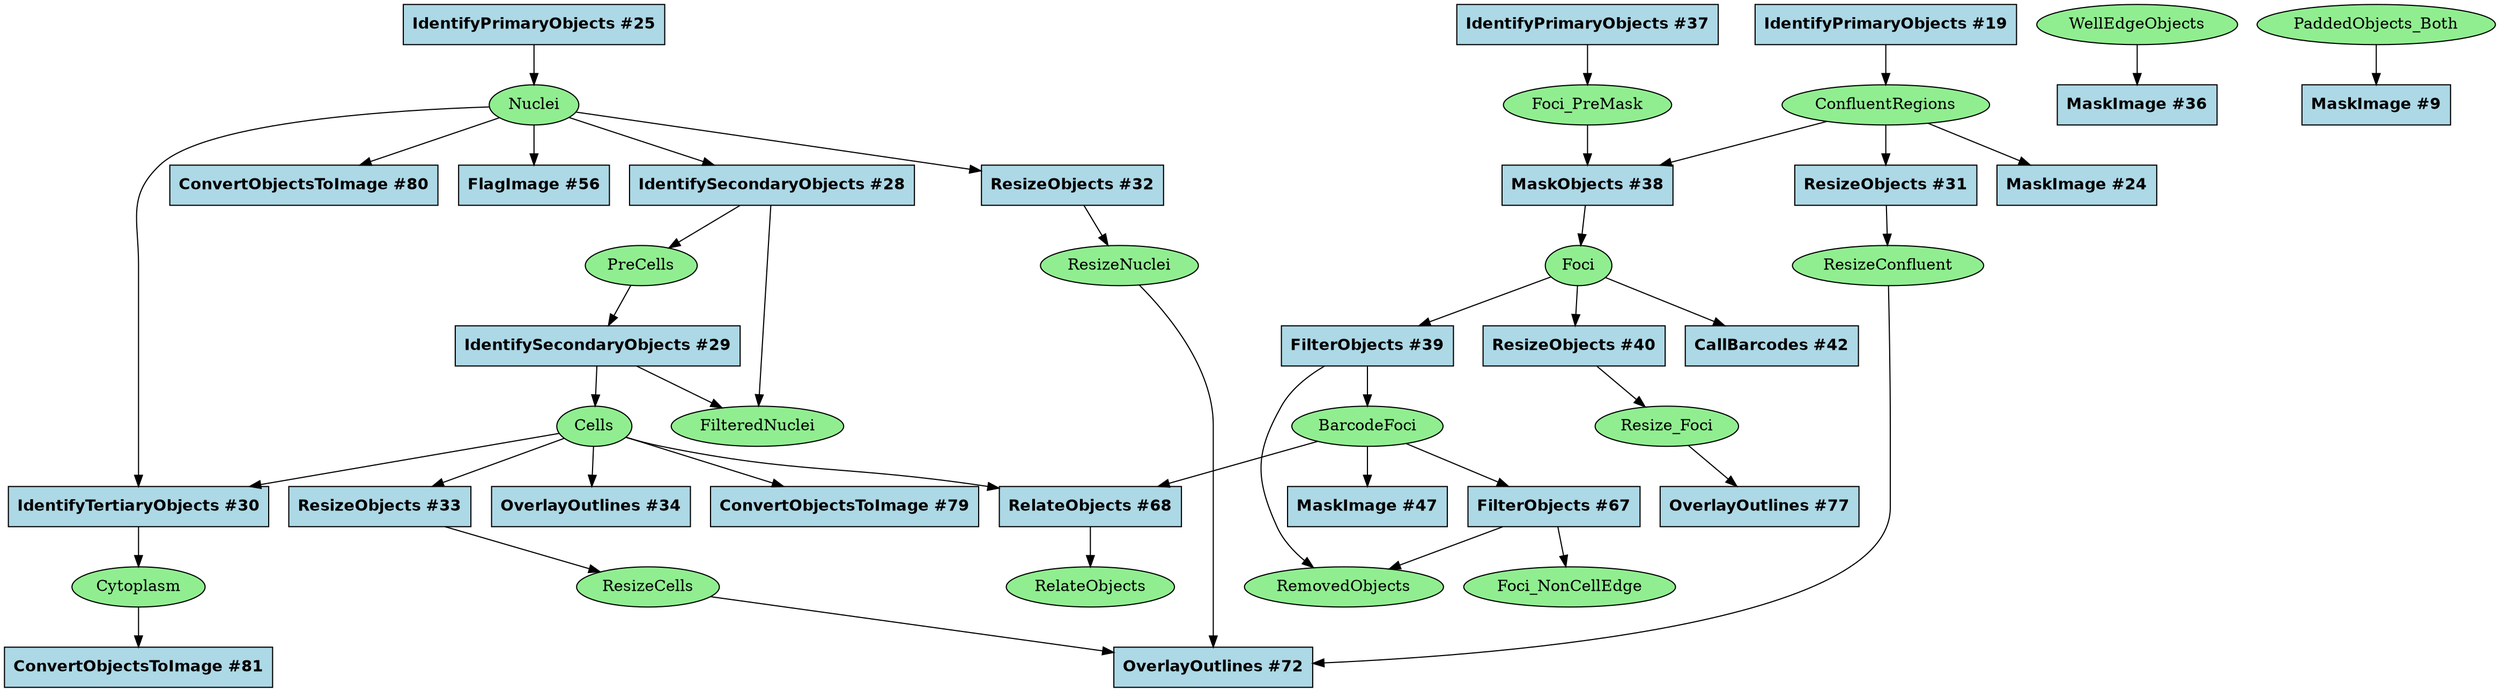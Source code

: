 strict digraph {
CallBarcodes_c61ef22d [type=module, label="CallBarcodes #42", module_name=CallBarcodes, module_num=42, original_num=42, stable_id="CallBarcodes_c61ef22d", enabled=True, shape=box, style=filled, fillcolor=lightblue, fontname="Helvetica-Bold"];
ConvertObjectsToImage_3d76eed3 [type=module, label="ConvertObjectsToImage #80", module_name=ConvertObjectsToImage, module_num=80, original_num=80, stable_id="ConvertObjectsToImage_3d76eed3", enabled=True, shape=box, style=filled, fillcolor=lightblue, fontname="Helvetica-Bold"];
ConvertObjectsToImage_8e990b98 [type=module, label="ConvertObjectsToImage #79", module_name=ConvertObjectsToImage, module_num=79, original_num=79, stable_id="ConvertObjectsToImage_8e990b98", enabled=True, shape=box, style=filled, fillcolor=lightblue, fontname="Helvetica-Bold"];
ConvertObjectsToImage_98e15c07 [type=module, label="ConvertObjectsToImage #81", module_name=ConvertObjectsToImage, module_num=81, original_num=81, stable_id="ConvertObjectsToImage_98e15c07", enabled=True, shape=box, style=filled, fillcolor=lightblue, fontname="Helvetica-Bold"];
FilterObjects_a0d8b12f [type=module, label="FilterObjects #39", module_name=FilterObjects, module_num=39, original_num=39, stable_id="FilterObjects_a0d8b12f", enabled=True, shape=box, style=filled, fillcolor=lightblue, fontname="Helvetica-Bold"];
FilterObjects_e8d31de3 [type=module, label="FilterObjects #67", module_name=FilterObjects, module_num=67, original_num=67, stable_id="FilterObjects_e8d31de3", enabled=True, shape=box, style=filled, fillcolor=lightblue, fontname="Helvetica-Bold"];
FlagImage_3d76eed3 [type=module, label="FlagImage #56", module_name=FlagImage, module_num=56, original_num=56, stable_id="FlagImage_3d76eed3", enabled=True, shape=box, style=filled, fillcolor=lightblue, fontname="Helvetica-Bold"];
IdentifyPrimaryObjects_5cbd9856 [type=module, label="IdentifyPrimaryObjects #19", module_name=IdentifyPrimaryObjects, module_num=19, original_num=19, stable_id="IdentifyPrimaryObjects_5cbd9856", enabled=True, shape=box, style=filled, fillcolor=lightblue, fontname="Helvetica-Bold"];
IdentifyPrimaryObjects_cb7e1584 [type=module, label="IdentifyPrimaryObjects #25", module_name=IdentifyPrimaryObjects, module_num=25, original_num=25, stable_id="IdentifyPrimaryObjects_cb7e1584", enabled=True, shape=box, style=filled, fillcolor=lightblue, fontname="Helvetica-Bold"];
IdentifyPrimaryObjects_f6d37c0e [type=module, label="IdentifyPrimaryObjects #37", module_name=IdentifyPrimaryObjects, module_num=37, original_num=37, stable_id="IdentifyPrimaryObjects_f6d37c0e", enabled=True, shape=box, style=filled, fillcolor=lightblue, fontname="Helvetica-Bold"];
IdentifySecondaryObjects_64bedf06 [type=module, label="IdentifySecondaryObjects #28", module_name=IdentifySecondaryObjects, module_num=28, original_num=28, stable_id="IdentifySecondaryObjects_64bedf06", enabled=True, shape=box, style=filled, fillcolor=lightblue, fontname="Helvetica-Bold"];
IdentifySecondaryObjects_f7997a94 [type=module, label="IdentifySecondaryObjects #29", module_name=IdentifySecondaryObjects, module_num=29, original_num=29, stable_id="IdentifySecondaryObjects_f7997a94", enabled=True, shape=box, style=filled, fillcolor=lightblue, fontname="Helvetica-Bold"];
IdentifyTertiaryObjects_ac7b69a9 [type=module, label="IdentifyTertiaryObjects #30", module_name=IdentifyTertiaryObjects, module_num=30, original_num=30, stable_id="IdentifyTertiaryObjects_ac7b69a9", enabled=True, shape=box, style=filled, fillcolor=lightblue, fontname="Helvetica-Bold"];
MaskImage_3b869275 [type=module, label="MaskImage #36", module_name=MaskImage, module_num=36, original_num=36, stable_id="MaskImage_3b869275", enabled=True, shape=box, style=filled, fillcolor=lightblue, fontname="Helvetica-Bold"];
MaskImage_3d4c889a [type=module, label="MaskImage #47", module_name=MaskImage, module_num=47, original_num=47, stable_id="MaskImage_3d4c889a", enabled=True, shape=box, style=filled, fillcolor=lightblue, fontname="Helvetica-Bold"];
MaskImage_6bb28693 [type=module, label="MaskImage #24", module_name=MaskImage, module_num=24, original_num=24, stable_id="MaskImage_6bb28693", enabled=True, shape=box, style=filled, fillcolor=lightblue, fontname="Helvetica-Bold"];
MaskImage_a8caf5ae [type=module, label="MaskImage #9", module_name=MaskImage, module_num=9, original_num=9, stable_id="MaskImage_a8caf5ae", enabled=True, shape=box, style=filled, fillcolor=lightblue, fontname="Helvetica-Bold"];
MaskObjects_cc9b4af4 [type=module, label="MaskObjects #38", module_name=MaskObjects, module_num=38, original_num=38, stable_id="MaskObjects_cc9b4af4", enabled=True, shape=box, style=filled, fillcolor=lightblue, fontname="Helvetica-Bold"];
OverlayOutlines_4b43b141 [type=module, label="OverlayOutlines #77", module_name=OverlayOutlines, module_num=77, original_num=77, stable_id="OverlayOutlines_4b43b141", enabled=True, shape=box, style=filled, fillcolor=lightblue, fontname="Helvetica-Bold"];
OverlayOutlines_8e990b98 [type=module, label="OverlayOutlines #34", module_name=OverlayOutlines, module_num=34, original_num=34, stable_id="OverlayOutlines_8e990b98", enabled=True, shape=box, style=filled, fillcolor=lightblue, fontname="Helvetica-Bold"];
OverlayOutlines_aa89afaa [type=module, label="OverlayOutlines #72", module_name=OverlayOutlines, module_num=72, original_num=72, stable_id="OverlayOutlines_aa89afaa", enabled=True, shape=box, style=filled, fillcolor=lightblue, fontname="Helvetica-Bold"];
RelateObjects_fcb38012 [type=module, label="RelateObjects #68", module_name=RelateObjects, module_num=68, original_num=68, stable_id="RelateObjects_fcb38012", enabled=True, shape=box, style=filled, fillcolor=lightblue, fontname="Helvetica-Bold"];
ResizeObjects_184fe8c2 [type=module, label="ResizeObjects #31", module_name=ResizeObjects, module_num=31, original_num=31, stable_id="ResizeObjects_184fe8c2", enabled=True, shape=box, style=filled, fillcolor=lightblue, fontname="Helvetica-Bold"];
ResizeObjects_29dfc2dc [type=module, label="ResizeObjects #40", module_name=ResizeObjects, module_num=40, original_num=40, stable_id="ResizeObjects_29dfc2dc", enabled=True, shape=box, style=filled, fillcolor=lightblue, fontname="Helvetica-Bold"];
ResizeObjects_4d4d450 [type=module, label="ResizeObjects #33", module_name=ResizeObjects, module_num=33, original_num=33, stable_id="ResizeObjects_4d4d450", enabled=True, shape=box, style=filled, fillcolor=lightblue, fontname="Helvetica-Bold"];
ResizeObjects_a180598e [type=module, label="ResizeObjects #32", module_name=ResizeObjects, module_num=32, original_num=32, stable_id="ResizeObjects_a180598e", enabled=True, shape=box, style=filled, fillcolor=lightblue, fontname="Helvetica-Bold"];
object__BarcodeFoci [type=object, label=BarcodeFoci, shape=ellipse, style=filled, fillcolor=lightgreen];
object__Cells [type=object, label=Cells, shape=ellipse, style=filled, fillcolor=lightgreen];
object__ConfluentRegions [type=object, label=ConfluentRegions, shape=ellipse, style=filled, fillcolor=lightgreen];
object__Cytoplasm [type=object, label=Cytoplasm, shape=ellipse, style=filled, fillcolor=lightgreen];
object__FilteredNuclei [type=object, label=FilteredNuclei, shape=ellipse, style=filled, fillcolor=lightgreen];
object__Foci [type=object, label=Foci, shape=ellipse, style=filled, fillcolor=lightgreen];
object__Foci_NonCellEdge [type=object, label="Foci_NonCellEdge", shape=ellipse, style=filled, fillcolor=lightgreen];
object__Foci_PreMask [type=object, label="Foci_PreMask", shape=ellipse, style=filled, fillcolor=lightgreen];
object__Nuclei [type=object, label=Nuclei, shape=ellipse, style=filled, fillcolor=lightgreen];
object__PaddedObjects_Both [type=object, label="PaddedObjects_Both", shape=ellipse, style=filled, fillcolor=lightgreen];
object__PreCells [type=object, label=PreCells, shape=ellipse, style=filled, fillcolor=lightgreen];
object__RelateObjects [type=object, label=RelateObjects, shape=ellipse, style=filled, fillcolor=lightgreen];
object__RemovedObjects [type=object, label=RemovedObjects, shape=ellipse, style=filled, fillcolor=lightgreen];
object__ResizeCells [type=object, label=ResizeCells, shape=ellipse, style=filled, fillcolor=lightgreen];
object__ResizeConfluent [type=object, label=ResizeConfluent, shape=ellipse, style=filled, fillcolor=lightgreen];
object__ResizeNuclei [type=object, label=ResizeNuclei, shape=ellipse, style=filled, fillcolor=lightgreen];
object__Resize_Foci [type=object, label="Resize_Foci", shape=ellipse, style=filled, fillcolor=lightgreen];
object__WellEdgeObjects [type=object, label=WellEdgeObjects, shape=ellipse, style=filled, fillcolor=lightgreen];
FilterObjects_a0d8b12f -> object__BarcodeFoci [type="object_output"];
FilterObjects_a0d8b12f -> object__RemovedObjects [type="object_output"];
FilterObjects_e8d31de3 -> object__Foci_NonCellEdge [type="object_output"];
FilterObjects_e8d31de3 -> object__RemovedObjects [type="object_output"];
IdentifyPrimaryObjects_5cbd9856 -> object__ConfluentRegions [type="object_output"];
IdentifyPrimaryObjects_cb7e1584 -> object__Nuclei [type="object_output"];
IdentifyPrimaryObjects_f6d37c0e -> object__Foci_PreMask [type="object_output"];
IdentifySecondaryObjects_64bedf06 -> object__FilteredNuclei [type="object_output"];
IdentifySecondaryObjects_64bedf06 -> object__PreCells [type="object_output"];
IdentifySecondaryObjects_f7997a94 -> object__Cells [type="object_output"];
IdentifySecondaryObjects_f7997a94 -> object__FilteredNuclei [type="object_output"];
IdentifyTertiaryObjects_ac7b69a9 -> object__Cytoplasm [type="object_output"];
MaskObjects_cc9b4af4 -> object__Foci [type="object_output"];
RelateObjects_fcb38012 -> object__RelateObjects [type="object_output"];
ResizeObjects_184fe8c2 -> object__ResizeConfluent [type="object_output"];
ResizeObjects_29dfc2dc -> object__Resize_Foci [type="object_output"];
ResizeObjects_4d4d450 -> object__ResizeCells [type="object_output"];
ResizeObjects_a180598e -> object__ResizeNuclei [type="object_output"];
object__BarcodeFoci -> FilterObjects_e8d31de3 [type="object_input"];
object__BarcodeFoci -> MaskImage_3d4c889a [type="object_input"];
object__BarcodeFoci -> RelateObjects_fcb38012 [type="object_input"];
object__Cells -> ConvertObjectsToImage_8e990b98 [type="object_input"];
object__Cells -> IdentifyTertiaryObjects_ac7b69a9 [type="object_input"];
object__Cells -> OverlayOutlines_8e990b98 [type="object_input"];
object__Cells -> RelateObjects_fcb38012 [type="object_input"];
object__Cells -> ResizeObjects_4d4d450 [type="object_input"];
object__ConfluentRegions -> MaskImage_6bb28693 [type="object_input"];
object__ConfluentRegions -> MaskObjects_cc9b4af4 [type="object_input"];
object__ConfluentRegions -> ResizeObjects_184fe8c2 [type="object_input"];
object__Cytoplasm -> ConvertObjectsToImage_98e15c07 [type="object_input"];
object__Foci -> CallBarcodes_c61ef22d [type="object_input"];
object__Foci -> FilterObjects_a0d8b12f [type="object_input"];
object__Foci -> ResizeObjects_29dfc2dc [type="object_input"];
object__Foci_PreMask -> MaskObjects_cc9b4af4 [type="object_input"];
object__Nuclei -> ConvertObjectsToImage_3d76eed3 [type="object_input"];
object__Nuclei -> FlagImage_3d76eed3 [type="object_input"];
object__Nuclei -> IdentifySecondaryObjects_64bedf06 [type="object_input"];
object__Nuclei -> IdentifyTertiaryObjects_ac7b69a9 [type="object_input"];
object__Nuclei -> ResizeObjects_a180598e [type="object_input"];
object__PaddedObjects_Both -> MaskImage_a8caf5ae [type="object_input"];
object__PreCells -> IdentifySecondaryObjects_f7997a94 [type="object_input"];
object__ResizeCells -> OverlayOutlines_aa89afaa [type="object_input"];
object__ResizeConfluent -> OverlayOutlines_aa89afaa [type="object_input"];
object__ResizeNuclei -> OverlayOutlines_aa89afaa [type="object_input"];
object__Resize_Foci -> OverlayOutlines_4b43b141 [type="object_input"];
object__WellEdgeObjects -> MaskImage_3b869275 [type="object_input"];
}
